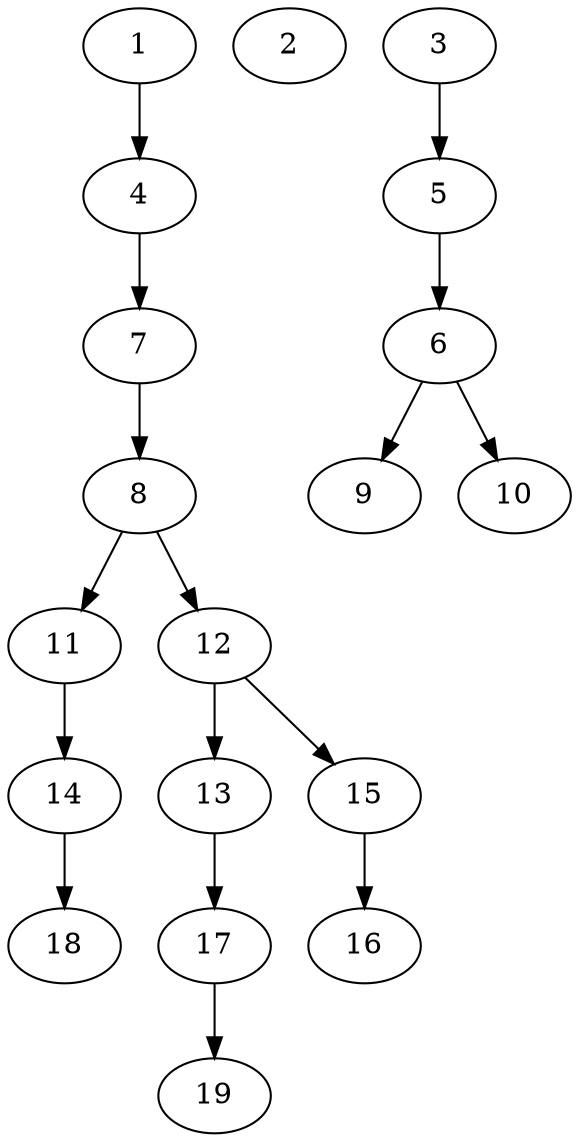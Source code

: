 // DAG (tier=1-easy, mode=data, n=19, ccr=0.315, fat=0.427, density=0.323, regular=0.736, jump=0.077, mindata=1048576, maxdata=8388608)
// DAG automatically generated by daggen at Sun Aug 24 16:33:32 2025
// /home/ermia/Project/Environments/daggen/bin/daggen --dot --ccr 0.315 --fat 0.427 --regular 0.736 --density 0.323 --jump 0.077 --mindata 1048576 --maxdata 8388608 -n 19 
digraph G {
  1 [size="32252489703640220", alpha="0.14", expect_size="16126244851820110"]
  1 -> 4 [size ="50024322957312"]
  2 [size="6206994600251886", alpha="0.09", expect_size="3103497300125943"]
  3 [size="75705782442194624", alpha="0.08", expect_size="37852891221097312"]
  3 -> 5 [size ="71818866065408"]
  4 [size="632614454635872640", alpha="0.06", expect_size="316307227317936320"]
  4 -> 7 [size ="480454369083392"]
  5 [size="50728965053305208", alpha="0.08", expect_size="25364482526652604"]
  5 -> 6 [size ="60115524780032"]
  6 [size="84308014168939120", alpha="0.03", expect_size="42154007084469560"]
  6 -> 9 [size ="70062492876800"]
  6 -> 10 [size ="70062492876800"]
  7 [size="150367797231608659968", alpha="0.12", expect_size="75183898615804329984"]
  7 -> 8 [size ="226217680699392"]
  8 [size="350402677314258752", alpha="0.15", expect_size="175201338657129376"]
  8 -> 11 [size ="218102138667008"]
  8 -> 12 [size ="218102138667008"]
  9 [size="6266130205493945", alpha="0.04", expect_size="3133065102746972"]
  10 [size="839924761443578496", alpha="0.19", expect_size="419962380721789248"]
  11 [size="38181315107690344", alpha="0.04", expect_size="19090657553845172"]
  11 -> 14 [size ="72261356748800"]
  12 [size="6094446105588935", alpha="0.14", expect_size="3047223052794467"]
  12 -> 13 [size ="150025564848128"]
  12 -> 15 [size ="150025564848128"]
  13 [size="23723339935447188", alpha="0.01", expect_size="11861669967723594"]
  13 -> 17 [size ="376564613120000"]
  14 [size="4954749605240342", alpha="0.18", expect_size="2477374802620171"]
  14 -> 18 [size ="100077066518528"]
  15 [size="294604238606888337408", alpha="0.07", expect_size="147302119303444168704"]
  15 -> 16 [size ="354200617746432"]
  16 [size="187557870668087296000", alpha="0.05", expect_size="93778935334043648000"]
  17 [size="465787155625541632000", alpha="0.12", expect_size="232893577812770816000"]
  17 -> 19 [size ="480708342579200"]
  18 [size="2552601328448962", alpha="0.16", expect_size="1276300664224481"]
  19 [size="10881070877277945856", alpha="0.12", expect_size="5440535438638972928"]
}